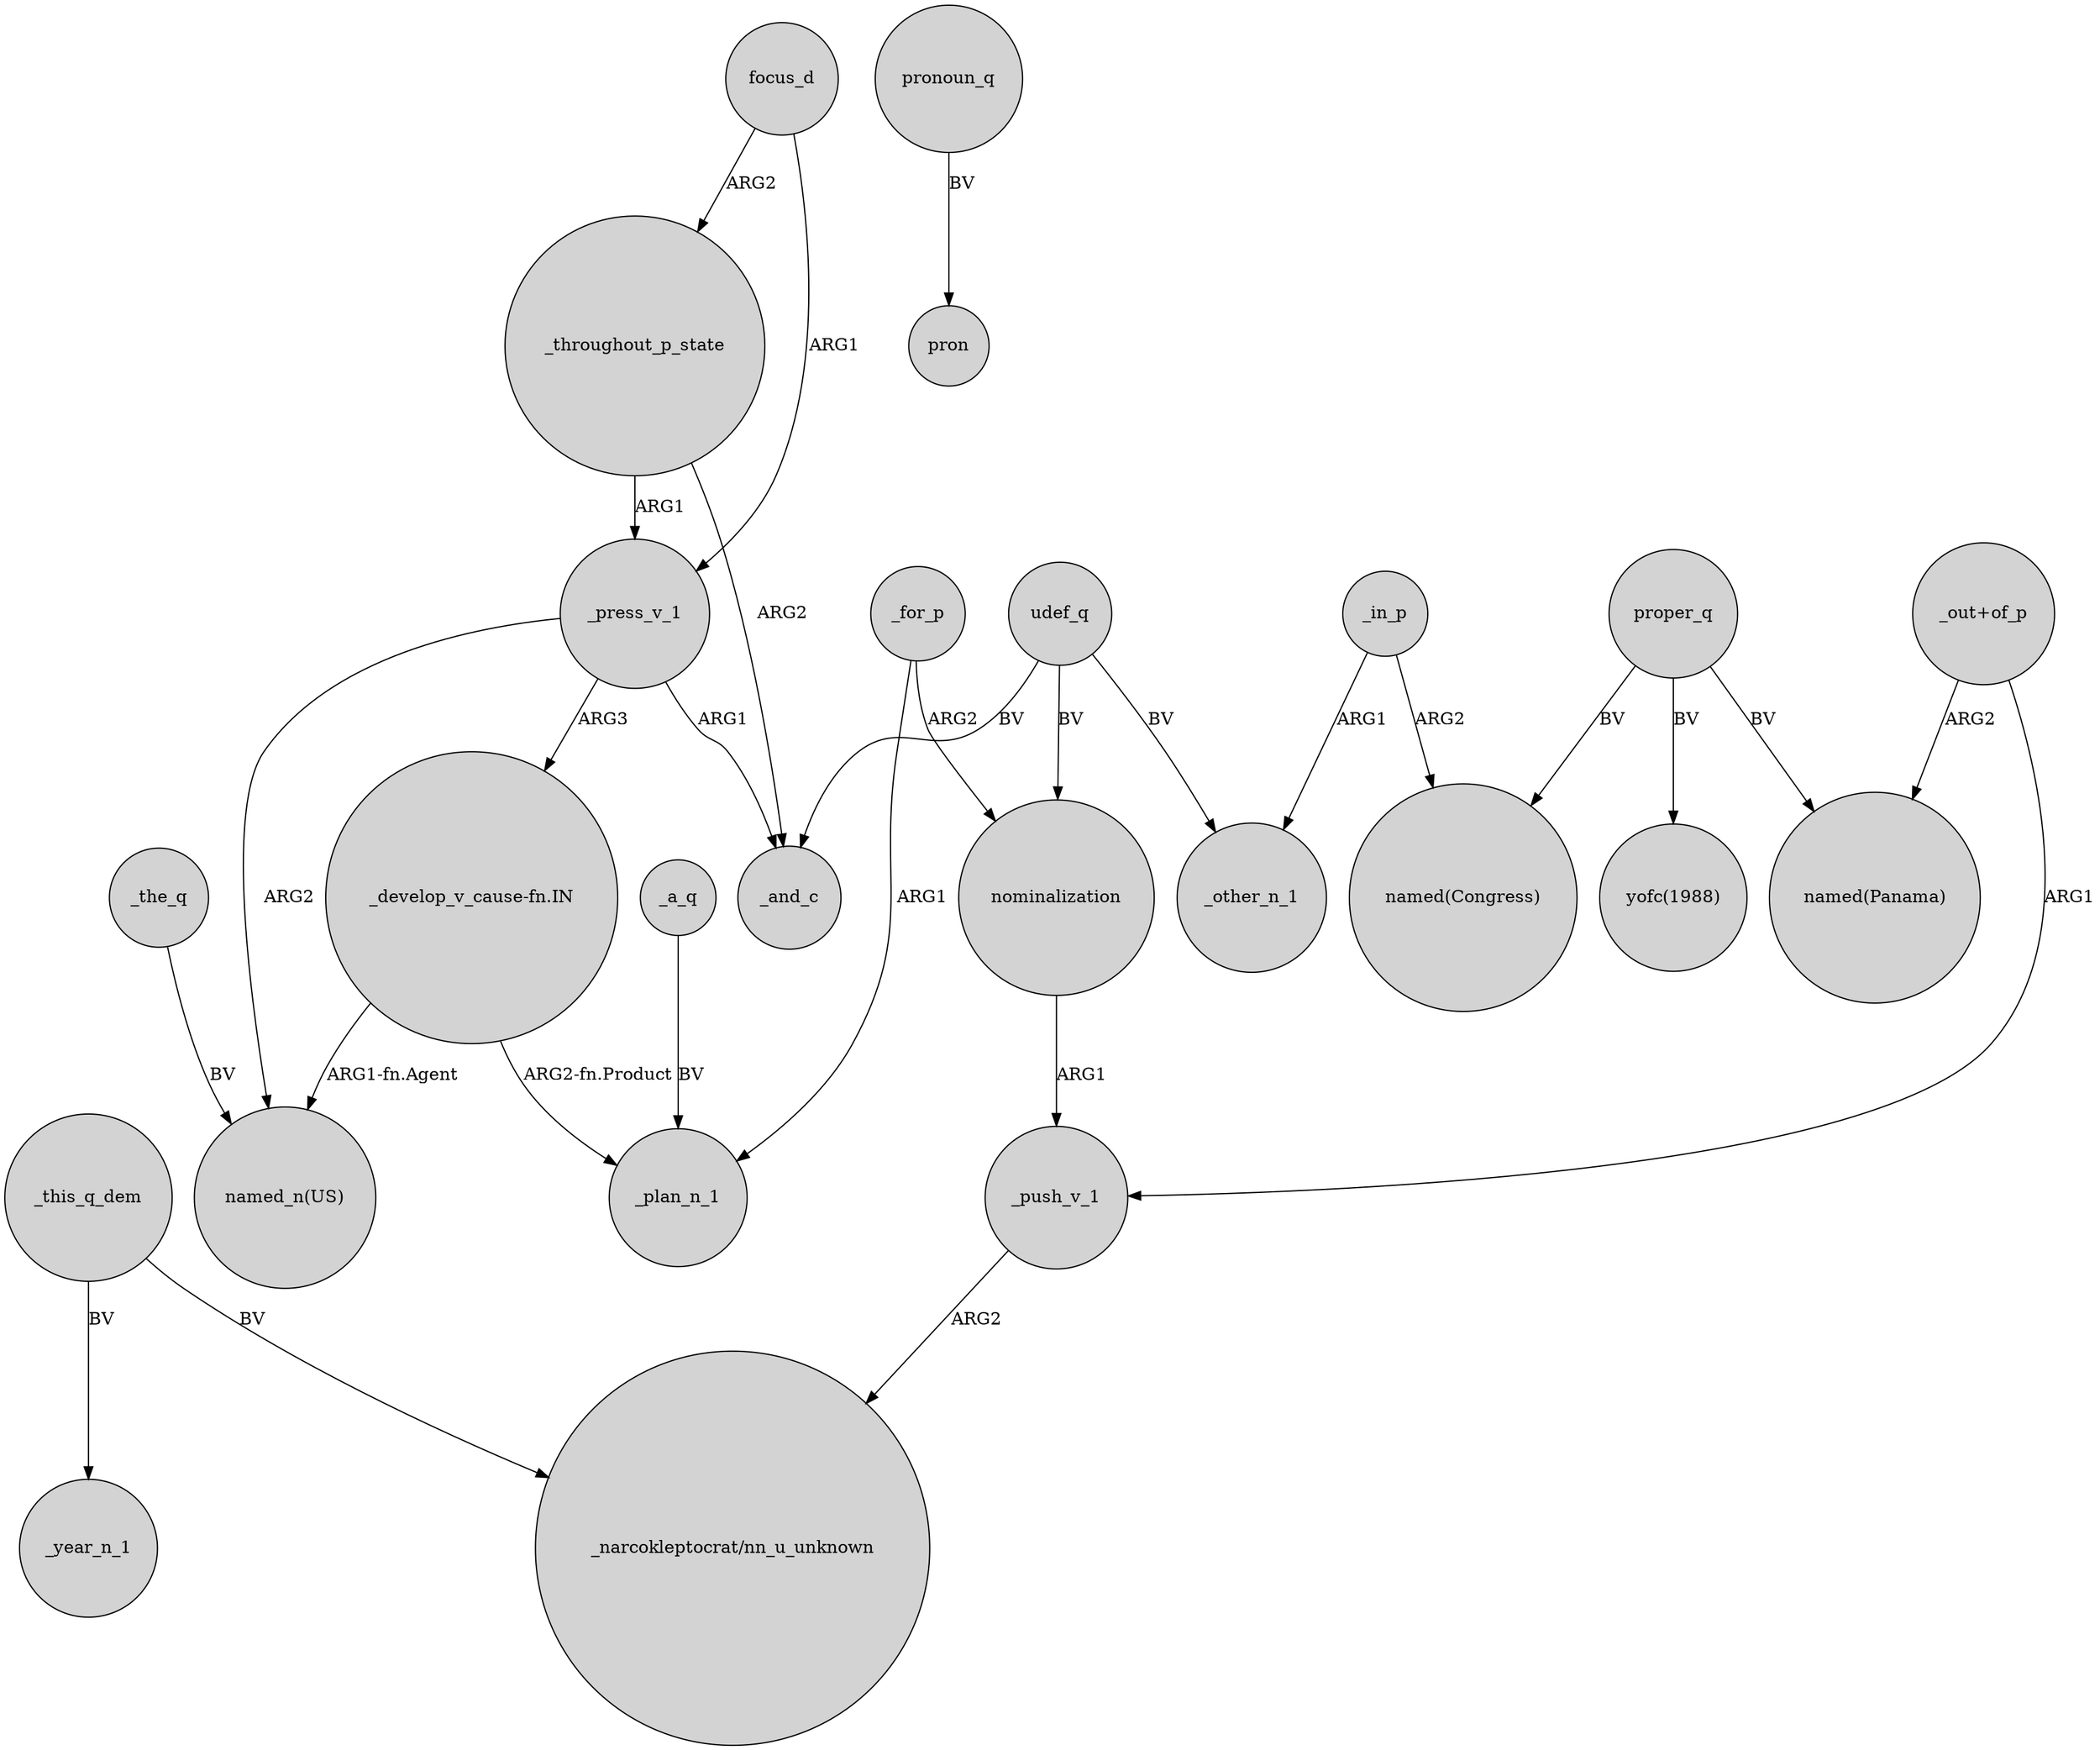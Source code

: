 digraph {
	node [shape=circle style=filled]
	_push_v_1 -> "_narcokleptocrat/nn_u_unknown" [label=ARG2]
	_throughout_p_state -> _and_c [label=ARG2]
	_in_p -> _other_n_1 [label=ARG1]
	_press_v_1 -> "_develop_v_cause-fn.IN" [label=ARG3]
	nominalization -> _push_v_1 [label=ARG1]
	_for_p -> nominalization [label=ARG2]
	"_develop_v_cause-fn.IN" -> _plan_n_1 [label="ARG2-fn.Product"]
	focus_d -> _throughout_p_state [label=ARG2]
	proper_q -> "named(Congress)" [label=BV]
	_the_q -> "named_n(US)" [label=BV]
	udef_q -> _other_n_1 [label=BV]
	_press_v_1 -> _and_c [label=ARG1]
	_for_p -> _plan_n_1 [label=ARG1]
	proper_q -> "named(Panama)" [label=BV]
	pronoun_q -> pron [label=BV]
	proper_q -> "yofc(1988)" [label=BV]
	"_develop_v_cause-fn.IN" -> "named_n(US)" [label="ARG1-fn.Agent"]
	_throughout_p_state -> _press_v_1 [label=ARG1]
	"_out+of_p" -> "named(Panama)" [label=ARG2]
	_press_v_1 -> "named_n(US)" [label=ARG2]
	udef_q -> nominalization [label=BV]
	focus_d -> _press_v_1 [label=ARG1]
	"_out+of_p" -> _push_v_1 [label=ARG1]
	udef_q -> _and_c [label=BV]
	_in_p -> "named(Congress)" [label=ARG2]
	_this_q_dem -> "_narcokleptocrat/nn_u_unknown" [label=BV]
	_a_q -> _plan_n_1 [label=BV]
	_this_q_dem -> _year_n_1 [label=BV]
}
